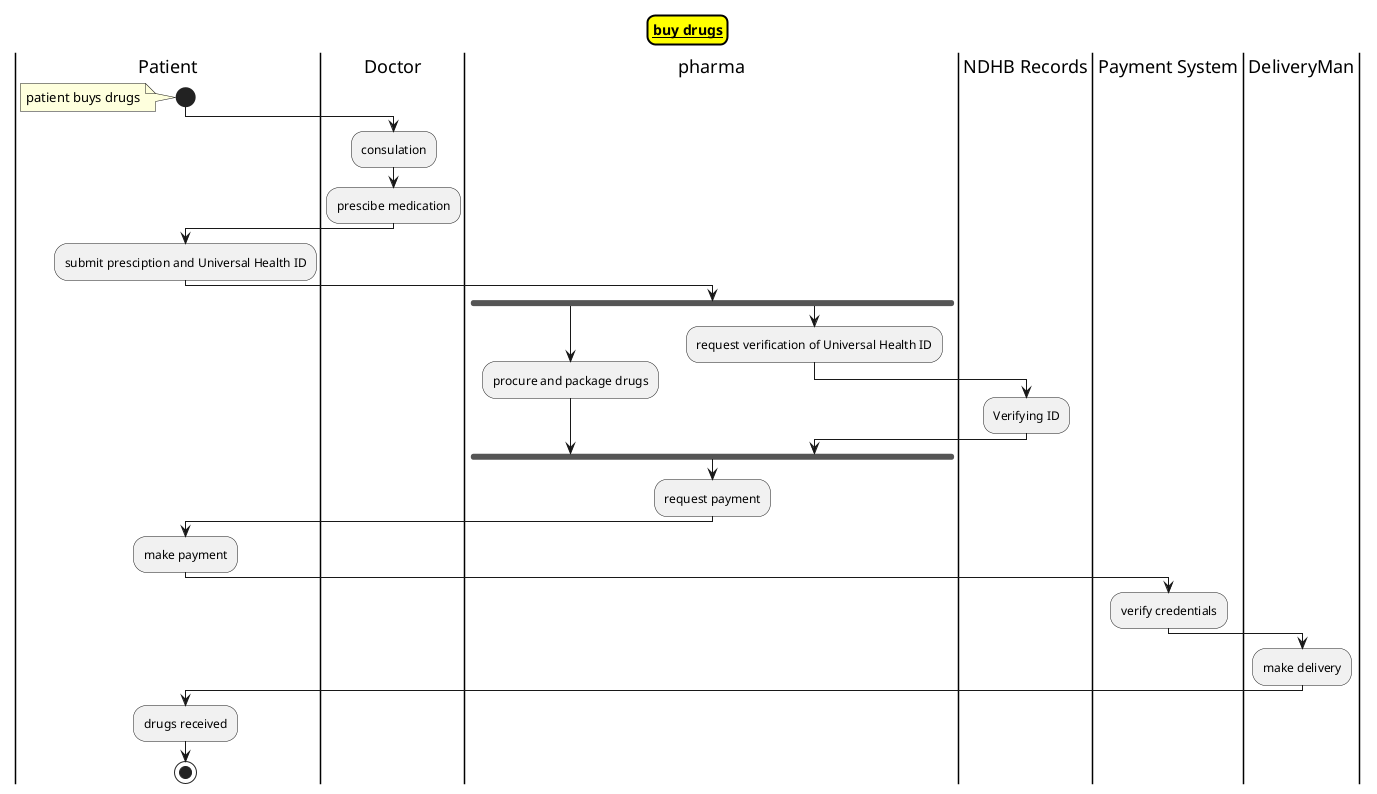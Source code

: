 @startuml buy drugs

skinparam titleBorderRoundCorner 15
skinparam titleBorderThickness 2
skinparam titleBorderColor black
skinparam titleBackgroundColor yellow

title __buy drugs__
|Patient|
start
note : patient buys drugs

|Doctor|
:consulation;
:prescibe medication;

|Patient|
:submit presciption and Universal Health ID;

|pharma|
fork 
:procure and package drugs;

fork again
:request verification of Universal Health ID;
|NDHB Records|
:Verifying ID;

|pharma|
end fork

:request payment;

|Patient|
:make payment;

|Payment System|
:verify credentials;

|DeliveryMan|
:make delivery;

|Patient|
:drugs received;

stop
@enduml